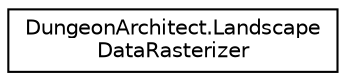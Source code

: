 digraph "Graphical Class Hierarchy"
{
  edge [fontname="Helvetica",fontsize="10",labelfontname="Helvetica",labelfontsize="10"];
  node [fontname="Helvetica",fontsize="10",shape=record];
  rankdir="LR";
  Node1 [label="DungeonArchitect.Landscape\lDataRasterizer",height=0.2,width=0.4,color="black", fillcolor="white", style="filled",URL="$class_dungeon_architect_1_1_landscape_data_rasterizer.html",tooltip="Manages the landscape data and performs various rasterization algorithms (draw cells, lines etc) "];
}
